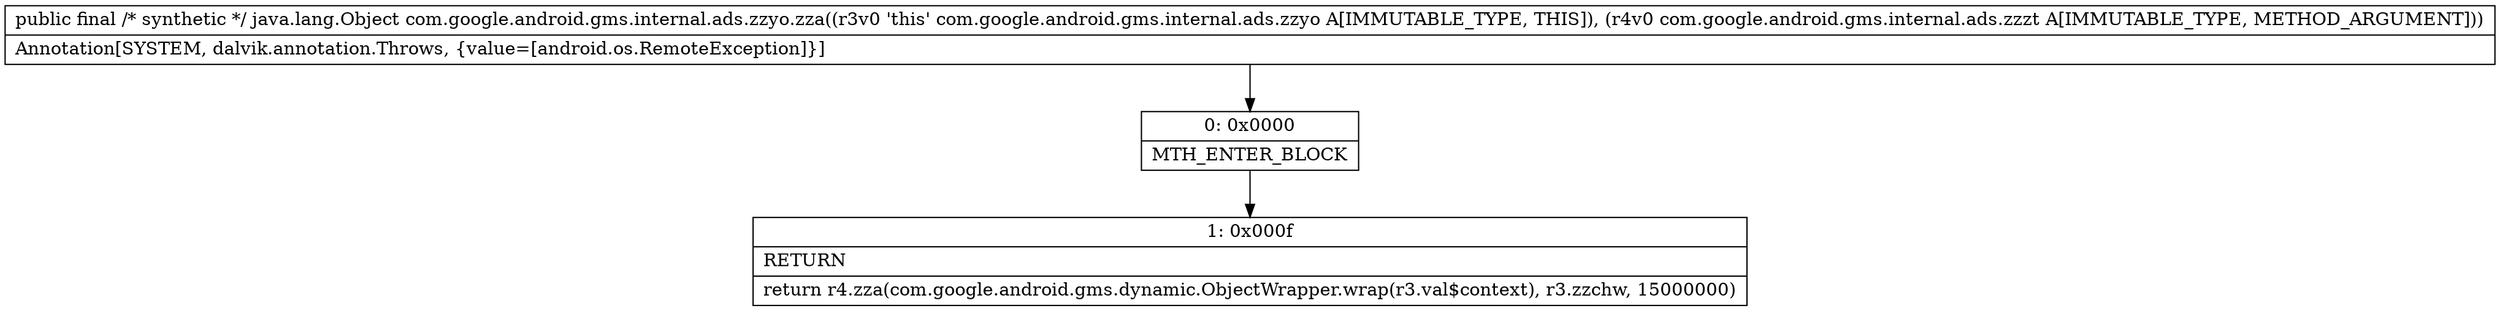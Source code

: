 digraph "CFG forcom.google.android.gms.internal.ads.zzyo.zza(Lcom\/google\/android\/gms\/internal\/ads\/zzzt;)Ljava\/lang\/Object;" {
Node_0 [shape=record,label="{0\:\ 0x0000|MTH_ENTER_BLOCK\l}"];
Node_1 [shape=record,label="{1\:\ 0x000f|RETURN\l|return r4.zza(com.google.android.gms.dynamic.ObjectWrapper.wrap(r3.val$context), r3.zzchw, 15000000)\l}"];
MethodNode[shape=record,label="{public final \/* synthetic *\/ java.lang.Object com.google.android.gms.internal.ads.zzyo.zza((r3v0 'this' com.google.android.gms.internal.ads.zzyo A[IMMUTABLE_TYPE, THIS]), (r4v0 com.google.android.gms.internal.ads.zzzt A[IMMUTABLE_TYPE, METHOD_ARGUMENT]))  | Annotation[SYSTEM, dalvik.annotation.Throws, \{value=[android.os.RemoteException]\}]\l}"];
MethodNode -> Node_0;
Node_0 -> Node_1;
}

